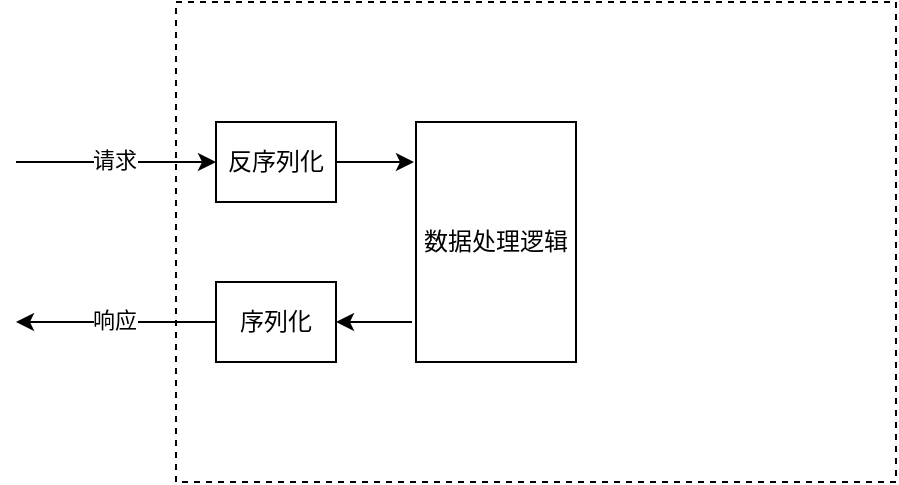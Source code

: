 <mxfile version="14.8.0" type="github">
  <diagram id="0t_8MSKbAdgx79rqwuaL" name="Page-1">
    <mxGraphModel dx="566" dy="310" grid="1" gridSize="10" guides="1" tooltips="1" connect="1" arrows="1" fold="1" page="1" pageScale="1" pageWidth="827" pageHeight="1169" math="0" shadow="0">
      <root>
        <mxCell id="0" />
        <mxCell id="1" parent="0" />
        <mxCell id="39sDvWkUhEsfzMTJaCIr-1" value="" style="rounded=0;whiteSpace=wrap;html=1;dashed=1;gradientColor=#ffffff;fillColor=none;" vertex="1" parent="1">
          <mxGeometry x="120" y="200" width="360" height="240" as="geometry" />
        </mxCell>
        <mxCell id="39sDvWkUhEsfzMTJaCIr-2" value="" style="endArrow=classic;html=1;entryX=0;entryY=0.5;entryDx=0;entryDy=0;" edge="1" parent="1" target="39sDvWkUhEsfzMTJaCIr-8">
          <mxGeometry width="50" height="50" relative="1" as="geometry">
            <mxPoint x="40" y="280" as="sourcePoint" />
            <mxPoint x="90" y="240" as="targetPoint" />
          </mxGeometry>
        </mxCell>
        <mxCell id="39sDvWkUhEsfzMTJaCIr-6" value="请求" style="edgeLabel;html=1;align=center;verticalAlign=middle;resizable=0;points=[];" vertex="1" connectable="0" parent="39sDvWkUhEsfzMTJaCIr-2">
          <mxGeometry x="0.195" y="1" relative="1" as="geometry">
            <mxPoint x="-11" as="offset" />
          </mxGeometry>
        </mxCell>
        <mxCell id="39sDvWkUhEsfzMTJaCIr-3" value="" style="endArrow=classic;html=1;exitX=0;exitY=0.5;exitDx=0;exitDy=0;" edge="1" parent="1" source="39sDvWkUhEsfzMTJaCIr-9">
          <mxGeometry width="50" height="50" relative="1" as="geometry">
            <mxPoint x="-10" y="360" as="sourcePoint" />
            <mxPoint x="40" y="360" as="targetPoint" />
          </mxGeometry>
        </mxCell>
        <mxCell id="39sDvWkUhEsfzMTJaCIr-7" value="响应" style="edgeLabel;html=1;align=center;verticalAlign=middle;resizable=0;points=[];" vertex="1" connectable="0" parent="39sDvWkUhEsfzMTJaCIr-3">
          <mxGeometry x="-0.177" y="1" relative="1" as="geometry">
            <mxPoint x="-10" y="-2" as="offset" />
          </mxGeometry>
        </mxCell>
        <mxCell id="39sDvWkUhEsfzMTJaCIr-8" value="反序列化" style="rounded=0;whiteSpace=wrap;html=1;gradientColor=#ffffff;" vertex="1" parent="1">
          <mxGeometry x="140" y="260" width="60" height="40" as="geometry" />
        </mxCell>
        <mxCell id="39sDvWkUhEsfzMTJaCIr-9" value="序列化" style="rounded=0;whiteSpace=wrap;html=1;gradientColor=#ffffff;" vertex="1" parent="1">
          <mxGeometry x="140" y="340" width="60" height="40" as="geometry" />
        </mxCell>
        <mxCell id="39sDvWkUhEsfzMTJaCIr-11" value="数据处理逻辑" style="rounded=0;whiteSpace=wrap;html=1;" vertex="1" parent="1">
          <mxGeometry x="240" y="260" width="80" height="120" as="geometry" />
        </mxCell>
        <mxCell id="39sDvWkUhEsfzMTJaCIr-12" value="" style="endArrow=classic;html=1;exitX=1;exitY=0.5;exitDx=0;exitDy=0;" edge="1" parent="1" source="39sDvWkUhEsfzMTJaCIr-8">
          <mxGeometry width="50" height="50" relative="1" as="geometry">
            <mxPoint x="180" y="440" as="sourcePoint" />
            <mxPoint x="239" y="280" as="targetPoint" />
          </mxGeometry>
        </mxCell>
        <mxCell id="39sDvWkUhEsfzMTJaCIr-14" value="" style="endArrow=classic;html=1;entryX=1;entryY=0.5;entryDx=0;entryDy=0;" edge="1" parent="1" target="39sDvWkUhEsfzMTJaCIr-9">
          <mxGeometry width="50" height="50" relative="1" as="geometry">
            <mxPoint x="238" y="360" as="sourcePoint" />
            <mxPoint x="230" y="460" as="targetPoint" />
          </mxGeometry>
        </mxCell>
      </root>
    </mxGraphModel>
  </diagram>
</mxfile>
